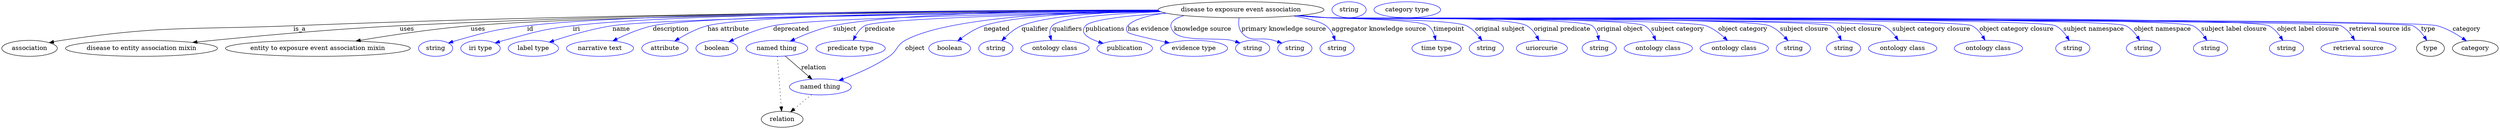 digraph {
	graph [bb="0,0,5613.7,283"];
	node [label="\N"];
	"disease to exposure event association"	[height=0.5,
		label="disease to exposure event association",
		pos="2784.4,265",
		width=5.1815];
	association	[height=0.5,
		pos="62.394,178",
		width=1.7332];
	"disease to exposure event association" -> association	[label=is_a,
		lp="668.39,221.5",
		pos="e,106.48,190.79 2598,263.87 2227.6,262.96 1372.5,257.63 654.39,229 422.56,219.76 362.84,230.47 133.39,196 127.91,195.18 122.23,194.14 \
116.57,192.98"];
	"disease to entity association mixin"	[height=0.5,
		pos="313.39,178",
		width=4.7482];
	"disease to exposure event association" -> "disease to entity association mixin"	[label=uses,
		lp="909.89,221.5",
		pos="e,428.5,191.35 2597.7,264.49 2258.3,264.5 1517.3,260.48 893.39,229 736.34,221.08 555.95,204.31 438.6,192.39"];
	"entity to exposure event association mixin"	[height=0.5,
		pos="710.39,178",
		width=5.7773];
	"disease to exposure event association" -> "entity to exposure event association mixin"	[label=uses,
		lp="1069.9,221.5",
		pos="e,795.69,194.45 2598.7,263.17 2215.6,260.98 1348.6,253.41 1053.4,229 969.22,222.04 874.25,207.68 805.62,196.13"];
	id	[color=blue,
		height=0.5,
		label=string,
		pos="974.39,178",
		width=1.0652];
	"disease to exposure event association" -> id	[color=blue,
		label=id,
		lp="1187.4,221.5",
		pos="e,1003.4,189.97 2597.8,264.24 2235.6,263.99 1449.5,259.78 1180.4,229 1109.1,220.85 1091.5,215.35 1022.4,196 1019.3,195.13 1016.1,\
194.16 1012.9,193.14",
		style=solid];
	iri	[color=blue,
		height=0.5,
		label="iri type",
		pos="1075.4,178",
		width=1.2277];
	"disease to exposure event association" -> iri	[color=blue,
		label=iri,
		lp="1291.4,221.5",
		pos="e,1108.3,190.13 2598.1,263.99 2254.3,263.25 1532.3,258.14 1283.4,229 1213.4,220.81 1196.5,214.11 1128.4,196 1125,195.1 1121.6,194.12 \
1118.1,193.1",
		style=solid];
	name	[color=blue,
		height=0.5,
		label="label type",
		pos="1194.4,178",
		width=1.5707];
	"disease to exposure event association" -> name	[color=blue,
		label=name,
		lp="1392.4,221.5",
		pos="e,1230.3,191.94 2600.2,261.99 2245.1,257.74 1490.4,246.75 1372.4,229 1326.4,222.08 1275.5,206.98 1239.9,195.17",
		style=solid];
	description	[color=blue,
		height=0.5,
		label="narrative text",
		pos="1344.4,178",
		width=2.0943];
	"disease to exposure event association" -> description	[color=blue,
		label=description,
		lp="1502.9,221.5",
		pos="e,1373,194.7 2599,262.92 2261.2,260.39 1570.2,252.39 1462.4,229 1434.4,222.93 1404.8,210.34 1382.2,199.31",
		style=solid];
	"has attribute"	[color=blue,
		height=0.5,
		label=attribute,
		pos="1489.4,178",
		width=1.4443];
	"disease to exposure event association" -> "has attribute"	[color=blue,
		label="has attribute",
		lp="1632.4,221.5",
		pos="e,1511.9,194.45 2598.7,263.14 2286.4,261.02 1680.4,253.74 1585.4,229 1562.5,223.03 1538.9,210.82 1520.8,199.96",
		style=solid];
	deprecated	[color=blue,
		height=0.5,
		label=boolean,
		pos="1606.4,178",
		width=1.2999];
	"disease to exposure event association" -> deprecated	[color=blue,
		label=deprecated,
		lp="1772.9,221.5",
		pos="e,1633.6,192.97 2601.7,261.33 2322.8,256.74 1814.7,246.17 1732.4,229 1701.1,222.47 1667.5,208.77 1642.9,197.37",
		style=solid];
	subject	[color=blue,
		height=0.5,
		label="named thing",
		pos="1740.4,178",
		width=1.9318];
	"disease to exposure event association" -> subject	[color=blue,
		label=subject,
		lp="1893.4,221.5",
		pos="e,1770.6,194.23 2597.8,264.25 2371,263.27 2001.8,257.17 1867.4,229 1837,222.63 1804.4,209.67 1779.9,198.54",
		style=solid];
	predicate	[color=blue,
		height=0.5,
		label="predicate type",
		pos="1906.4,178",
		width=2.1665];
	"disease to exposure event association" -> predicate	[color=blue,
		label=predicate,
		lp="1972.4,221.5",
		pos="e,1912.4,196.07 2603,260.74 2363,255.8 1966.7,245.26 1938.4,229 1929,223.61 1921.9,214.23 1916.9,205.04",
		style=solid];
	object	[color=blue,
		height=0.5,
		label="named thing",
		pos="1838.4,91",
		width=1.9318];
	"disease to exposure event association" -> object	[color=blue,
		label=object,
		lp="2051.4,178",
		pos="e,1880,105.47 2597.6,264.22 2406.2,261.47 2123.6,248.24 2029.4,196 2009.6,185.03 2012.1,172.77 1993.4,160 1961.3,138.07 1921,120.64 \
1889.5,108.92",
		style=solid];
	negated	[color=blue,
		height=0.5,
		label=boolean,
		pos="2129.4,178",
		width=1.2999];
	"disease to exposure event association" -> negated	[color=blue,
		label=negated,
		lp="2234.4,221.5",
		pos="e,2147.3,194.73 2598.9,263.11 2457.7,260.5 2275.9,252.46 2205.4,229 2187.3,222.97 2169.3,211.49 2155.4,201.04",
		style=solid];
	qualifier	[color=blue,
		height=0.5,
		label=string,
		pos="2232.4,178",
		width=1.0652];
	"disease to exposure event association" -> qualifier	[color=blue,
		label=qualifier,
		lp="2320.4,221.5",
		pos="e,2245.8,195.15 2599,262.9 2482.7,259.91 2344.9,251.47 2290.4,229 2276.3,223.18 2263.2,212.54 2253,202.56",
		style=solid];
	qualifiers	[color=blue,
		height=0.5,
		label="ontology class",
		pos="2365.4,178",
		width=2.1304];
	"disease to exposure event association" -> qualifiers	[color=blue,
		label=qualifiers,
		lp="2392.9,221.5",
		pos="e,2357.2,196.37 2603.9,260.38 2496,256.28 2376.5,247.57 2359.4,229 2353.8,222.87 2353.1,214.38 2354.6,206.14",
		style=solid];
	publications	[color=blue,
		height=0.5,
		label=publication,
		pos="2522.4,178",
		width=1.7332];
	"disease to exposure event association" -> publications	[color=blue,
		label=publications,
		lp="2478.4,221.5",
		pos="e,2473.8,189.44 2616.3,257.19 2533,252.03 2447.4,243.32 2434.4,229 2419.9,212.94 2439.7,200.76 2464.2,192.44",
		style=solid];
	"has evidence"	[color=blue,
		height=0.5,
		label="evidence type",
		pos="2678.4,178",
		width=2.0943];
	"disease to exposure event association" -> "has evidence"	[color=blue,
		label="has evidence",
		lp="2575.9,221.5",
		pos="e,2623.3,190.29 2614.4,257.53 2575.7,252.38 2542.2,243.65 2529.4,229 2525,223.98 2525.3,219.23 2529.4,214 2532.2,210.45 2574.3,200.76 \
2613,192.47",
		style=solid];
	"knowledge source"	[color=blue,
		height=0.5,
		label=string,
		pos="2810.4,178",
		width=1.0652];
	"disease to exposure event association" -> "knowledge source"	[color=blue,
		label="knowledge source",
		lp="2697.9,221.5",
		pos="e,2782,190.12 2655.7,251.84 2630.9,244.5 2617.1,232.75 2633.4,214 2652.4,192.16 2734.3,202.87 2762.4,196 2765.6,195.21 2768.9,194.29 \
2772.2,193.29",
		style=solid];
	"primary knowledge source"	[color=blue,
		height=0.5,
		label=string,
		pos="2905.4,178",
		width=1.0652];
	"disease to exposure event association" -> "primary knowledge source"	[color=blue,
		label="primary knowledge source",
		lp="2880.4,221.5",
		pos="e,2876.4,189.79 2779.9,246.96 2778.2,236.37 2778.1,223.1 2785.4,214 2806,188.21 2825.8,205.52 2857.4,196 2860.5,195.07 2863.7,194.06 \
2866.9,193.01",
		style=solid];
	"aggregator knowledge source"	[color=blue,
		height=0.5,
		label=string,
		pos="3000.4,178",
		width=1.0652];
	"disease to exposure event association" -> "aggregator knowledge source"	[color=blue,
		label="aggregator knowledge source",
		lp="3094.9,221.5",
		pos="e,2996.2,195.95 2902.3,251.04 2933.9,245.68 2962.8,238.46 2975.4,229 2983.2,223.16 2988.7,214.22 2992.5,205.51",
		style=solid];
	timepoint	[color=blue,
		height=0.5,
		label="time type",
		pos="3224.4,178",
		width=1.5346];
	"disease to exposure event association" -> timepoint	[color=blue,
		label=timepoint,
		lp="3252.4,221.5",
		pos="e,3222.5,196.17 2917.2,252.36 2938.4,250.54 2960,248.7 2980.4,247 3005.4,244.92 3185.3,244.05 3205.4,229 3212.8,223.47 3217.3,214.72 \
3220,206.08",
		style=solid];
	"original subject"	[color=blue,
		height=0.5,
		label=string,
		pos="3336.4,178",
		width=1.0652];
	"disease to exposure event association" -> "original subject"	[color=blue,
		label="original subject",
		lp="3367.4,221.5",
		pos="e,3326.5,195.64 2915.1,252.14 2936.9,250.31 2959.3,248.53 2980.4,247 3014.9,244.5 3260.2,243.99 3291.4,229 3303,223.45 3312.9,213.45 \
3320.4,203.86",
		style=solid];
	"original predicate"	[color=blue,
		height=0.5,
		label=uriorcurie,
		pos="3461.4,178",
		width=1.5887];
	"disease to exposure event association" -> "original predicate"	[color=blue,
		label="original predicate",
		lp="3506.9,221.5",
		pos="e,3454.7,196.1 2913.2,251.97 2935.6,250.13 2958.7,248.38 2980.4,247 3030,243.85 3383.9,253.13 3427.4,229 3437,223.65 3444.5,214.28 \
3449.9,205.08",
		style=solid];
	"original object"	[color=blue,
		height=0.5,
		label=string,
		pos="3590.4,178",
		width=1.0652];
	"disease to exposure event association" -> "original object"	[color=blue,
		label="original object",
		lp="3636.9,221.5",
		pos="e,3589.7,196.25 2912.2,251.87 2934.9,250.02 2958.3,248.29 2980.4,247 3013.4,245.07 3548,248.87 3574.4,229 3581.6,223.56 3585.6,214.83 \
3587.9,206.18",
		style=solid];
	"subject category"	[color=blue,
		height=0.5,
		label="ontology class",
		pos="3723.4,178",
		width=2.1304];
	"disease to exposure event association" -> "subject category"	[color=blue,
		label="subject category",
		lp="3766.9,221.5",
		pos="e,3717.7,196.11 2911.6,251.82 2934.5,249.96 2958.1,248.25 2980.4,247 3019.9,244.79 3658.1,248.68 3692.4,229 3701.6,223.72 3708.4,\
214.49 3713.3,205.39",
		style=solid];
	"object category"	[color=blue,
		height=0.5,
		label="ontology class",
		pos="3894.4,178",
		width=2.1304];
	"disease to exposure event association" -> "object category"	[color=blue,
		label="object category",
		lp="3913.9,221.5",
		pos="e,3879.1,195.67 2911.4,251.77 2934.3,249.9 2958.1,248.2 2980.4,247 3027.6,244.46 3785.9,244.85 3830.4,229 3845.8,223.5 3860.4,212.7 \
3871.8,202.53",
		style=solid];
	"subject closure"	[color=blue,
		height=0.5,
		label=string,
		pos="4027.4,178",
		width=1.0652];
	"disease to exposure event association" -> "subject closure"	[color=blue,
		label="subject closure",
		lp="4051.9,221.5",
		pos="e,4015.2,195.39 2910.8,251.76 2934,249.88 2957.9,248.18 2980.4,247 3035.5,244.11 3922.2,249.6 3973.4,229 3986.9,223.58 3999,213.12 \
4008.4,203.17",
		style=solid];
	"object closure"	[color=blue,
		height=0.5,
		label=string,
		pos="4140.4,178",
		width=1.0652];
	"disease to exposure event association" -> "object closure"	[color=blue,
		label="object closure",
		lp="4175.4,221.5",
		pos="e,4135.1,196.13 2910.6,251.74 2933.8,249.86 2957.8,248.16 2980.4,247 3011.7,245.39 4083.2,244.68 4110.4,229 4119.5,223.74 4126.2,\
214.52 4130.9,205.41",
		style=solid];
	"subject category closure"	[color=blue,
		height=0.5,
		label="ontology class",
		pos="4273.4,178",
		width=2.1304];
	"disease to exposure event association" -> "subject category closure"	[color=blue,
		label="subject category closure",
		lp="4337.9,221.5",
		pos="e,4263.5,196.32 2910.6,251.71 2933.8,249.83 2957.8,248.14 2980.4,247 3015,245.25 4197.9,243.52 4229.4,229 4240.8,223.76 4250.4,214.01 \
4257.7,204.5",
		style=solid];
	"object category closure"	[color=blue,
		height=0.5,
		label="ontology class",
		pos="4466.4,178",
		width=2.1304];
	"disease to exposure event association" -> "object category closure"	[color=blue,
		label="object category closure",
		lp="4529.9,221.5",
		pos="e,4458.8,196.25 2910.3,251.69 2933.6,249.81 2957.7,248.12 2980.4,247 3020.6,245.01 4393.6,247.34 4429.4,229 4439.6,223.78 4447.7,\
214.3 4453.7,204.99",
		style=solid];
	"subject namespace"	[color=blue,
		height=0.5,
		label=string,
		pos="4656.4,178",
		width=1.0652];
	"disease to exposure event association" -> "subject namespace"	[color=blue,
		label="subject namespace",
		lp="4703.4,221.5",
		pos="e,4648.4,195.79 2910,251.69 2933.4,249.8 2957.6,248.11 2980.4,247 3025.8,244.78 4576.6,249.18 4617.4,229 4628.1,223.69 4636.8,213.87 \
4643.2,204.33",
		style=solid];
	"object namespace"	[color=blue,
		height=0.5,
		label=string,
		pos="4815.4,178",
		width=1.0652];
	"disease to exposure event association" -> "object namespace"	[color=blue,
		label="object namespace",
		lp="4858.4,221.5",
		pos="e,4807.1,195.8 2910,251.67 2933.4,249.78 2957.6,248.1 2980.4,247 3030.2,244.59 4730.6,250.83 4775.4,229 4786.3,223.71 4795.1,213.9 \
4801.7,204.35",
		style=solid];
	"subject label closure"	[color=blue,
		height=0.5,
		label=string,
		pos="4966.4,178",
		width=1.0652];
	"disease to exposure event association" -> "subject label closure"	[color=blue,
		label="subject label closure",
		lp="5019.4,221.5",
		pos="e,4958.1,195.81 2910,251.65 2933.4,249.77 2957.6,248.09 2980.4,247 3034.4,244.41 4877.8,252.64 4926.4,229 4937.3,223.71 4946.1,213.9 \
4952.7,204.36",
		style=solid];
	"object label closure"	[color=blue,
		height=0.5,
		label=string,
		pos="5137.4,178",
		width=1.0652];
	"disease to exposure event association" -> "object label closure"	[color=blue,
		label="object label closure",
		lp="5185.9,221.5",
		pos="e,5129.1,195.81 2909.8,251.66 2933.2,249.77 2957.5,248.09 2980.4,247 3039.1,244.21 5044.5,254.7 5097.4,229 5108.3,223.72 5117.1,\
213.9 5123.7,204.36",
		style=solid];
	"retrieval source ids"	[color=blue,
		height=0.5,
		label="retrieval source",
		pos="5299.4,178",
		width=2.347];
	"disease to exposure event association" -> "retrieval source ids"	[color=blue,
		label="retrieval source ids",
		lp="5347.9,221.5",
		pos="e,5290.8,196.31 2909.8,251.65 2933.2,249.76 2957.5,248.08 2980.4,247 3012,245.51 5230.9,242.82 5259.4,229 5270.1,223.8 5278.9,214.18 \
5285.4,204.77",
		style=solid];
	type	[height=0.5,
		pos="5461.4,178",
		width=0.86659];
	"disease to exposure event association" -> type	[color=blue,
		label=type,
		lp="5456.4,221.5",
		pos="e,5453.1,195.82 2909.8,251.64 2933.2,249.75 2957.5,248.07 2980.4,247 3014.3,245.41 5390.9,243.8 5421.4,229 5432.3,223.72 5441.1,\
213.91 5447.7,204.37",
		style=solid];
	category	[height=0.5,
		pos="5562.4,178",
		width=1.4263];
	"disease to exposure event association" -> category	[color=blue,
		label=category,
		lp="5542.9,221.5",
		pos="e,5542.2,194.83 2909.8,251.64 2933.2,249.75 2957.5,248.07 2980.4,247 3049.7,243.75 5409.5,247.29 5476.4,229 5497.1,223.35 5517.9,\
211.44 5533.9,200.66",
		style=solid];
	subject -> object	[label=relation,
		lp="1823.4,134.5",
		pos="e,1819.6,108.34 1759.3,160.61 1774.2,147.68 1795.2,129.47 1811.8,115.07"];
	relation	[height=0.5,
		pos="1752.4,18",
		width=1.2999];
	subject -> relation	[pos="e,1751.1,36.188 1741.7,159.79 1743.8,132.48 1747.8,78.994 1750.3,46.38",
		style=dotted];
	object -> relation	[pos="e,1771.3,34.647 1818.4,73.533 1806.8,63.922 1792,51.669 1779.3,41.213",
		style=dotted];
	association_type	[color=blue,
		height=0.5,
		label=string,
		pos="3027.4,265",
		width=1.0652];
	association_category	[color=blue,
		height=0.5,
		label="category type",
		pos="3158.4,265",
		width=2.0762];
}
